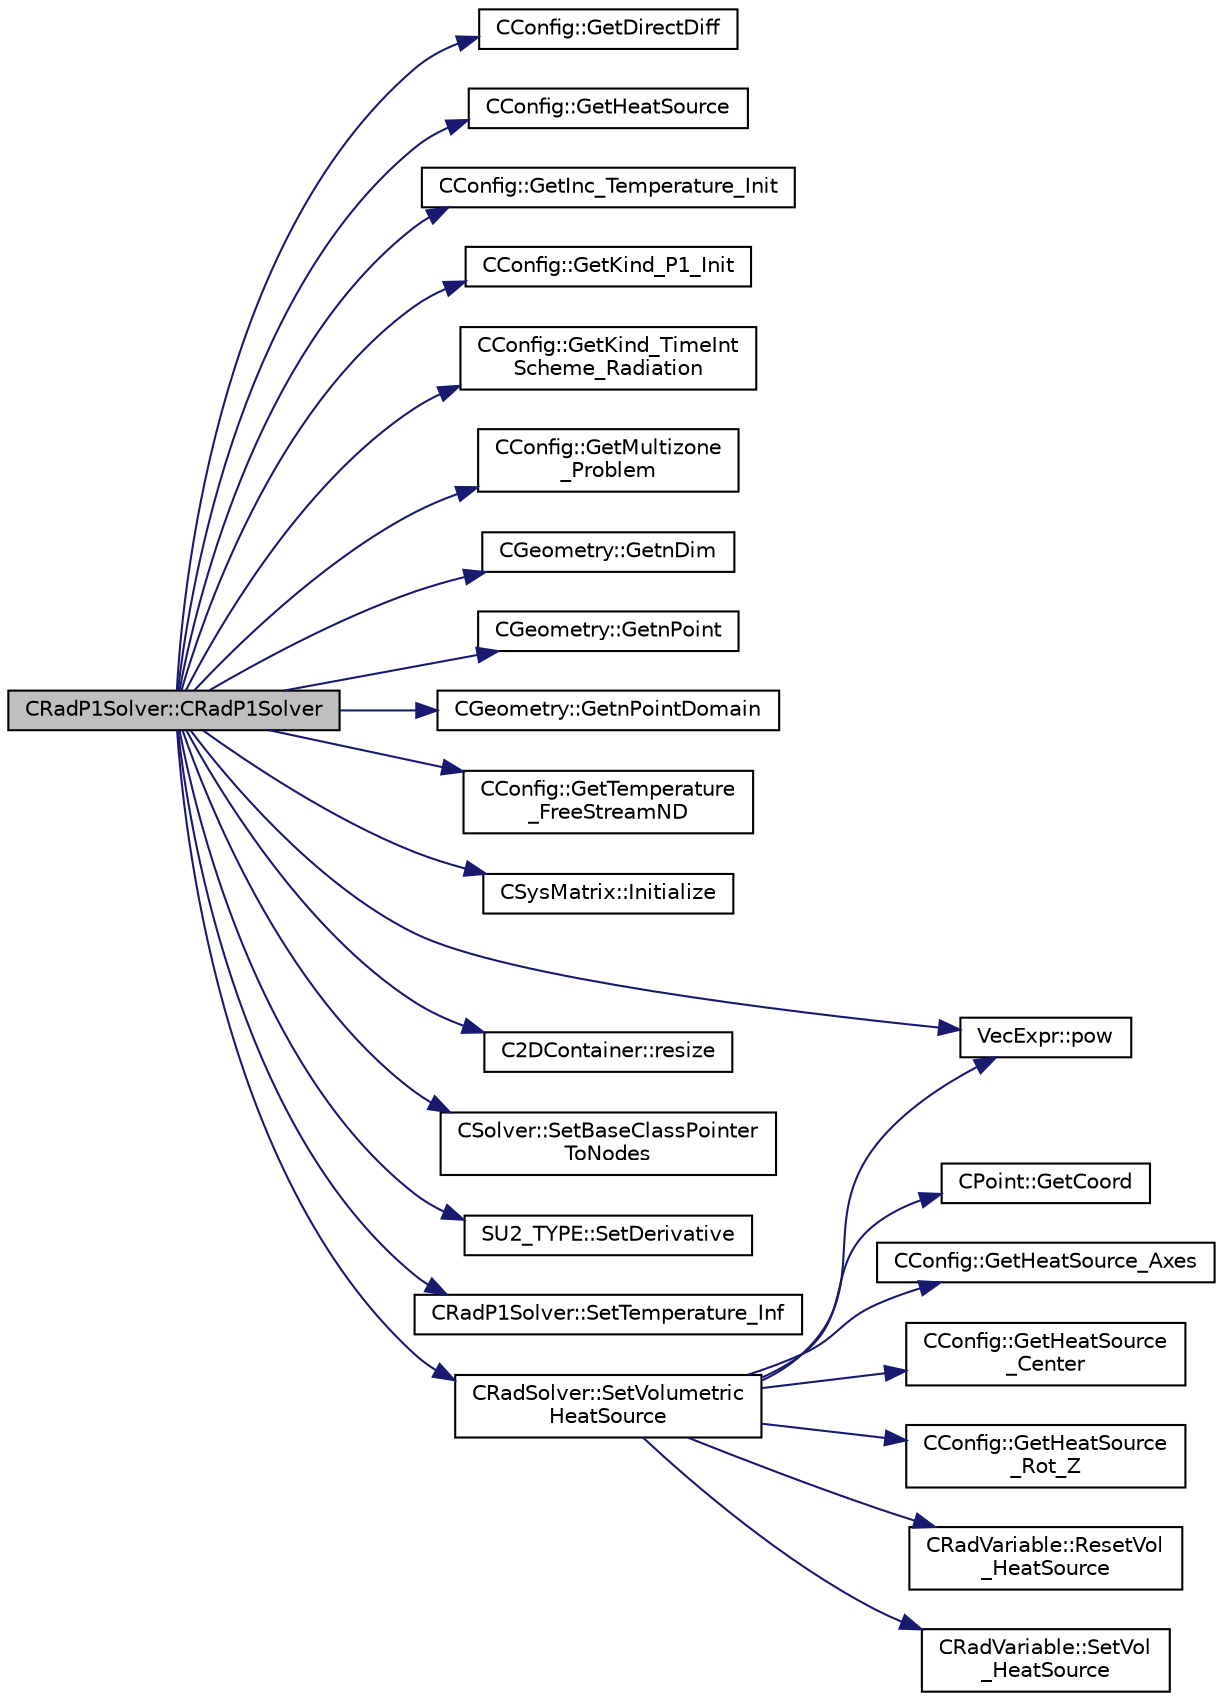 digraph "CRadP1Solver::CRadP1Solver"
{
 // LATEX_PDF_SIZE
  edge [fontname="Helvetica",fontsize="10",labelfontname="Helvetica",labelfontsize="10"];
  node [fontname="Helvetica",fontsize="10",shape=record];
  rankdir="LR";
  Node1 [label="CRadP1Solver::CRadP1Solver",height=0.2,width=0.4,color="black", fillcolor="grey75", style="filled", fontcolor="black",tooltip=" "];
  Node1 -> Node2 [color="midnightblue",fontsize="10",style="solid",fontname="Helvetica"];
  Node2 [label="CConfig::GetDirectDiff",height=0.2,width=0.4,color="black", fillcolor="white", style="filled",URL="$classCConfig.html#a1756760d4a98f886411a703d71bda3f2",tooltip="Get the direct differentation method."];
  Node1 -> Node3 [color="midnightblue",fontsize="10",style="solid",fontname="Helvetica"];
  Node3 [label="CConfig::GetHeatSource",height=0.2,width=0.4,color="black", fillcolor="white", style="filled",URL="$classCConfig.html#a09d5030aae094e01b068224b49d63b98",tooltip="Get information about the volumetric heat source."];
  Node1 -> Node4 [color="midnightblue",fontsize="10",style="solid",fontname="Helvetica"];
  Node4 [label="CConfig::GetInc_Temperature_Init",height=0.2,width=0.4,color="black", fillcolor="white", style="filled",URL="$classCConfig.html#ab42b9aeaf6b44dc414bb7ad751c40576",tooltip="Get the value of the initial temperature for incompressible flows."];
  Node1 -> Node5 [color="midnightblue",fontsize="10",style="solid",fontname="Helvetica"];
  Node5 [label="CConfig::GetKind_P1_Init",height=0.2,width=0.4,color="black", fillcolor="white", style="filled",URL="$classCConfig.html#a9fa6d6178acf1b1a575fd7e6f7438c54",tooltip="Get the Kind of P1 initialization method applied."];
  Node1 -> Node6 [color="midnightblue",fontsize="10",style="solid",fontname="Helvetica"];
  Node6 [label="CConfig::GetKind_TimeInt\lScheme_Radiation",height=0.2,width=0.4,color="black", fillcolor="white", style="filled",URL="$classCConfig.html#af27d6f00a4eac4b19ff8c5fafea23150",tooltip="Get the kind of integration scheme (explicit or implicit) for the radiation equations."];
  Node1 -> Node7 [color="midnightblue",fontsize="10",style="solid",fontname="Helvetica"];
  Node7 [label="CConfig::GetMultizone\l_Problem",height=0.2,width=0.4,color="black", fillcolor="white", style="filled",URL="$classCConfig.html#abafdda03255a7f71a9701ded02f6d231",tooltip="Get whether the simulation we are running is a multizone simulation."];
  Node1 -> Node8 [color="midnightblue",fontsize="10",style="solid",fontname="Helvetica"];
  Node8 [label="CGeometry::GetnDim",height=0.2,width=0.4,color="black", fillcolor="white", style="filled",URL="$classCGeometry.html#ace7f7fe876f629f5bd5f92d4805a1a4b",tooltip="Get number of coordinates."];
  Node1 -> Node9 [color="midnightblue",fontsize="10",style="solid",fontname="Helvetica"];
  Node9 [label="CGeometry::GetnPoint",height=0.2,width=0.4,color="black", fillcolor="white", style="filled",URL="$classCGeometry.html#a275fb07cd99ab79d7a04b4862280169d",tooltip="Get number of points."];
  Node1 -> Node10 [color="midnightblue",fontsize="10",style="solid",fontname="Helvetica"];
  Node10 [label="CGeometry::GetnPointDomain",height=0.2,width=0.4,color="black", fillcolor="white", style="filled",URL="$classCGeometry.html#ac84179060bbac1fe5e856ea3da850b6e",tooltip="Get number of real points (that belong to the domain)."];
  Node1 -> Node11 [color="midnightblue",fontsize="10",style="solid",fontname="Helvetica"];
  Node11 [label="CConfig::GetTemperature\l_FreeStreamND",height=0.2,width=0.4,color="black", fillcolor="white", style="filled",URL="$classCConfig.html#afa49e1ce7793a31cc572d957caffaef9",tooltip="Get the value of the non-dimensionalized freestream temperature."];
  Node1 -> Node12 [color="midnightblue",fontsize="10",style="solid",fontname="Helvetica"];
  Node12 [label="CSysMatrix::Initialize",height=0.2,width=0.4,color="black", fillcolor="white", style="filled",URL="$classCSysMatrix.html#ae17220ac30c2abcc7fdd3c5dc8f04571",tooltip="Initializes the sparse matrix."];
  Node1 -> Node13 [color="midnightblue",fontsize="10",style="solid",fontname="Helvetica"];
  Node13 [label="VecExpr::pow",height=0.2,width=0.4,color="black", fillcolor="white", style="filled",URL="$group__VecExpr.html#ga7fb255e1f2a1773d3cc6ff7bee1aadd2",tooltip=" "];
  Node1 -> Node14 [color="midnightblue",fontsize="10",style="solid",fontname="Helvetica"];
  Node14 [label="C2DContainer::resize",height=0.2,width=0.4,color="black", fillcolor="white", style="filled",URL="$classC2DContainer.html#adefb48b593f76aa322e228fea8f76127",tooltip="Request a change of size."];
  Node1 -> Node15 [color="midnightblue",fontsize="10",style="solid",fontname="Helvetica"];
  Node15 [label="CSolver::SetBaseClassPointer\lToNodes",height=0.2,width=0.4,color="black", fillcolor="white", style="filled",URL="$classCSolver.html#ad982896202dae6e41bfd3568f597cf46",tooltip="Call this method to set \"base_nodes\" after the \"nodes\" variable of the derived solver is instantiated..."];
  Node1 -> Node16 [color="midnightblue",fontsize="10",style="solid",fontname="Helvetica"];
  Node16 [label="SU2_TYPE::SetDerivative",height=0.2,width=0.4,color="black", fillcolor="white", style="filled",URL="$namespaceSU2__TYPE.html#ab0b85db43e1495ffbb0f2c823f24935e",tooltip="Set the derivative value of the datatype (needs to be implemented for each new type)."];
  Node1 -> Node17 [color="midnightblue",fontsize="10",style="solid",fontname="Helvetica"];
  Node17 [label="CRadP1Solver::SetTemperature_Inf",height=0.2,width=0.4,color="black", fillcolor="white", style="filled",URL="$classCRadP1Solver.html#abd3d739d1a1914377296392a8736b6fd",tooltip="Set the freestream temperature."];
  Node1 -> Node18 [color="midnightblue",fontsize="10",style="solid",fontname="Helvetica"];
  Node18 [label="CRadSolver::SetVolumetric\lHeatSource",height=0.2,width=0.4,color="black", fillcolor="white", style="filled",URL="$classCRadSolver.html#aa3a4be300964d302d7c39a90f746e638",tooltip="Set the volumetric heat source."];
  Node18 -> Node19 [color="midnightblue",fontsize="10",style="solid",fontname="Helvetica"];
  Node19 [label="CPoint::GetCoord",height=0.2,width=0.4,color="black", fillcolor="white", style="filled",URL="$classCPoint.html#ab16c29dd03911529cd73bf467c313179",tooltip="Get the coordinates dor the control volume."];
  Node18 -> Node20 [color="midnightblue",fontsize="10",style="solid",fontname="Helvetica"];
  Node20 [label="CConfig::GetHeatSource_Axes",height=0.2,width=0.4,color="black", fillcolor="white", style="filled",URL="$classCConfig.html#a58ebc1ab1ecbaea066cce73a282f8520",tooltip="Get the radius of the ellipsoid that introduces a volumetric heat source."];
  Node18 -> Node21 [color="midnightblue",fontsize="10",style="solid",fontname="Helvetica"];
  Node21 [label="CConfig::GetHeatSource\l_Center",height=0.2,width=0.4,color="black", fillcolor="white", style="filled",URL="$classCConfig.html#a6d4684a6dd431dafcf4f0ff86cb32982",tooltip="Get the position of the center of the volumetric heat source."];
  Node18 -> Node22 [color="midnightblue",fontsize="10",style="solid",fontname="Helvetica"];
  Node22 [label="CConfig::GetHeatSource\l_Rot_Z",height=0.2,width=0.4,color="black", fillcolor="white", style="filled",URL="$classCConfig.html#a41465da2367e3b06f50412243978eb19",tooltip="Get the rotation angle of the volumetric heat source in axis Z."];
  Node18 -> Node13 [color="midnightblue",fontsize="10",style="solid",fontname="Helvetica"];
  Node18 -> Node23 [color="midnightblue",fontsize="10",style="solid",fontname="Helvetica"];
  Node23 [label="CRadVariable::ResetVol\l_HeatSource",height=0.2,width=0.4,color="black", fillcolor="white", style="filled",URL="$classCRadVariable.html#a3204d7216f80143f454744fba50ebe5f",tooltip="Reset as false a volumetric heat source for all points."];
  Node18 -> Node24 [color="midnightblue",fontsize="10",style="solid",fontname="Helvetica"];
  Node24 [label="CRadVariable::SetVol\l_HeatSource",height=0.2,width=0.4,color="black", fillcolor="white", style="filled",URL="$classCRadVariable.html#af17e3b0097d7589575d181b2f1501a19",tooltip="Set as true a volumetric heat source for point iPoint."];
}
